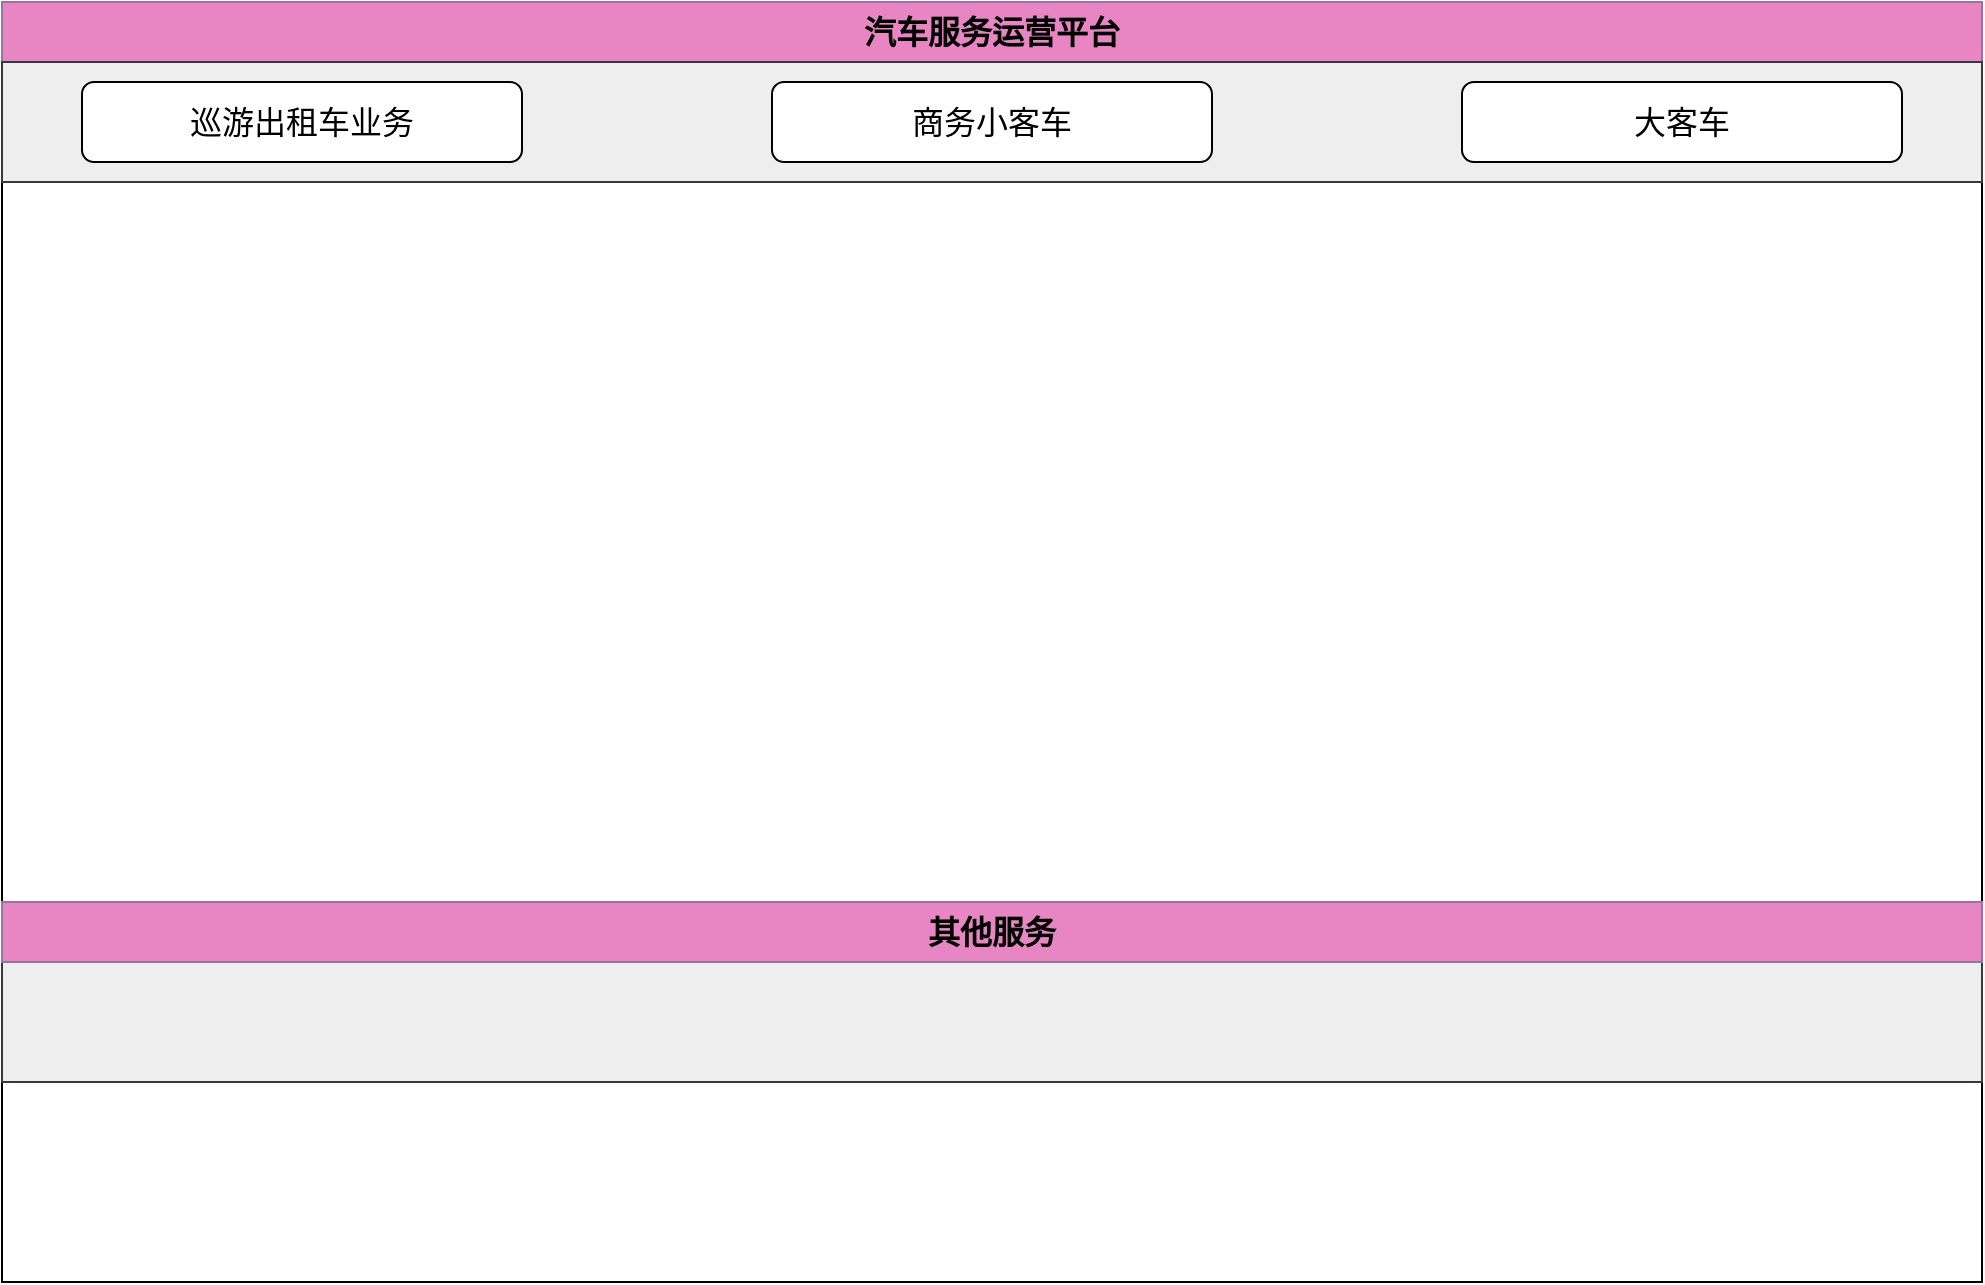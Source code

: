 <mxfile version="16.0.3" type="github">
  <diagram id="PbEHLwvle0bfFOzdE0RF" name="第 1 页">
    <mxGraphModel dx="1422" dy="762" grid="1" gridSize="10" guides="1" tooltips="1" connect="1" arrows="1" fold="1" page="1" pageScale="1" pageWidth="827" pageHeight="1169" math="0" shadow="0">
      <root>
        <mxCell id="0" />
        <mxCell id="1" parent="0" />
        <mxCell id="bQanzyuvM3PR-ToL9I3--1" value="" style="rounded=0;whiteSpace=wrap;html=1;" vertex="1" parent="1">
          <mxGeometry x="220" y="90" width="990" height="640" as="geometry" />
        </mxCell>
        <mxCell id="bQanzyuvM3PR-ToL9I3--2" value="汽车服务运营平台" style="rounded=0;whiteSpace=wrap;html=1;fillColor=#E786C3;strokeColor=#9673a6;fontStyle=1;fontSize=16;" vertex="1" parent="1">
          <mxGeometry x="220" y="90" width="990" height="30" as="geometry" />
        </mxCell>
        <mxCell id="bQanzyuvM3PR-ToL9I3--3" value="" style="rounded=0;whiteSpace=wrap;html=1;fontSize=16;fillColor=#eeeeee;strokeColor=#36393d;" vertex="1" parent="1">
          <mxGeometry x="220" y="120" width="990" height="60" as="geometry" />
        </mxCell>
        <mxCell id="bQanzyuvM3PR-ToL9I3--5" value="巡游出租车业务" style="rounded=1;whiteSpace=wrap;html=1;fontSize=16;" vertex="1" parent="1">
          <mxGeometry x="260" y="130" width="220" height="40" as="geometry" />
        </mxCell>
        <mxCell id="bQanzyuvM3PR-ToL9I3--6" value="商务小客车" style="rounded=1;whiteSpace=wrap;html=1;fontSize=16;" vertex="1" parent="1">
          <mxGeometry x="605" y="130" width="220" height="40" as="geometry" />
        </mxCell>
        <mxCell id="bQanzyuvM3PR-ToL9I3--7" value="大客车" style="rounded=1;whiteSpace=wrap;html=1;fontSize=16;" vertex="1" parent="1">
          <mxGeometry x="950" y="130" width="220" height="40" as="geometry" />
        </mxCell>
        <mxCell id="bQanzyuvM3PR-ToL9I3--8" value="" style="rounded=0;whiteSpace=wrap;html=1;fontSize=16;fillColor=#eeeeee;strokeColor=#36393d;" vertex="1" parent="1">
          <mxGeometry x="220" y="570" width="990" height="60" as="geometry" />
        </mxCell>
        <mxCell id="bQanzyuvM3PR-ToL9I3--9" value="其他服务" style="rounded=0;whiteSpace=wrap;html=1;fillColor=#E786C3;strokeColor=#9673a6;fontStyle=1;fontSize=16;" vertex="1" parent="1">
          <mxGeometry x="220" y="540" width="990" height="30" as="geometry" />
        </mxCell>
      </root>
    </mxGraphModel>
  </diagram>
</mxfile>
